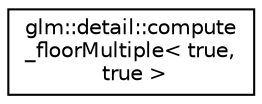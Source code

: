 digraph "Graphical Class Hierarchy"
{
  edge [fontname="Helvetica",fontsize="10",labelfontname="Helvetica",labelfontsize="10"];
  node [fontname="Helvetica",fontsize="10",shape=record];
  rankdir="LR";
  Node1 [label="glm::detail::compute\l_floorMultiple\< true,\l true \>",height=0.2,width=0.4,color="black", fillcolor="white", style="filled",URL="$structglm_1_1detail_1_1compute__floor_multiple_3_01true_00_01true_01_4.html"];
}
